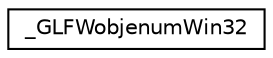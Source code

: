 digraph "Graphical Class Hierarchy"
{
 // LATEX_PDF_SIZE
  edge [fontname="Helvetica",fontsize="10",labelfontname="Helvetica",labelfontsize="10"];
  node [fontname="Helvetica",fontsize="10",shape=record];
  rankdir="LR";
  Node0 [label="_GLFWobjenumWin32",height=0.2,width=0.4,color="black", fillcolor="white", style="filled",URL="$struct__GLFWobjenumWin32.html",tooltip=" "];
}
